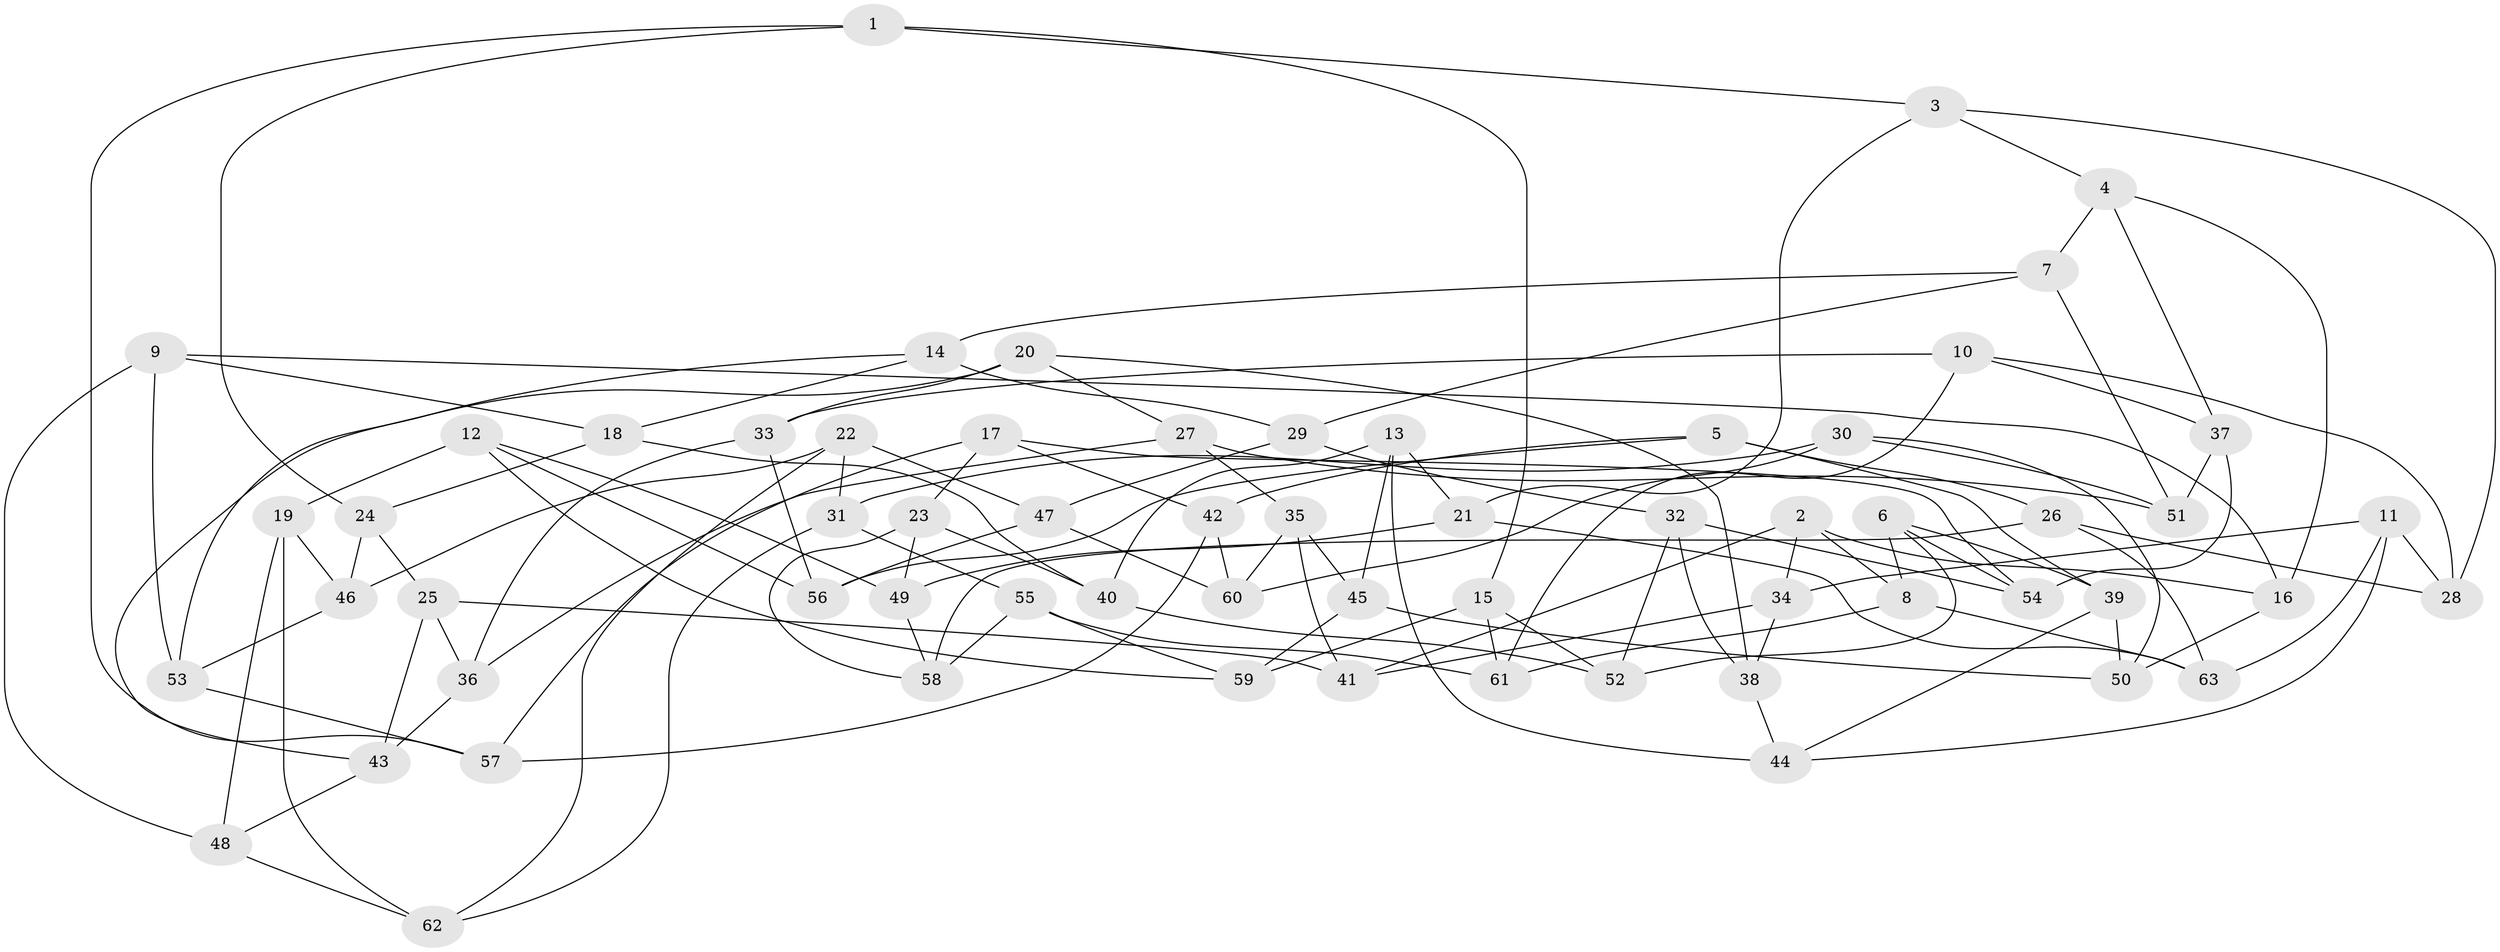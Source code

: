 // coarse degree distribution, {4: 0.7105263157894737, 10: 0.05263157894736842, 9: 0.05263157894736842, 7: 0.02631578947368421, 8: 0.05263157894736842, 2: 0.02631578947368421, 3: 0.07894736842105263}
// Generated by graph-tools (version 1.1) at 2025/53/03/04/25 22:53:42]
// undirected, 63 vertices, 126 edges
graph export_dot {
  node [color=gray90,style=filled];
  1;
  2;
  3;
  4;
  5;
  6;
  7;
  8;
  9;
  10;
  11;
  12;
  13;
  14;
  15;
  16;
  17;
  18;
  19;
  20;
  21;
  22;
  23;
  24;
  25;
  26;
  27;
  28;
  29;
  30;
  31;
  32;
  33;
  34;
  35;
  36;
  37;
  38;
  39;
  40;
  41;
  42;
  43;
  44;
  45;
  46;
  47;
  48;
  49;
  50;
  51;
  52;
  53;
  54;
  55;
  56;
  57;
  58;
  59;
  60;
  61;
  62;
  63;
  1 -- 15;
  1 -- 24;
  1 -- 3;
  1 -- 57;
  2 -- 41;
  2 -- 8;
  2 -- 34;
  2 -- 16;
  3 -- 28;
  3 -- 4;
  3 -- 21;
  4 -- 37;
  4 -- 7;
  4 -- 16;
  5 -- 42;
  5 -- 26;
  5 -- 56;
  5 -- 39;
  6 -- 8;
  6 -- 39;
  6 -- 54;
  6 -- 52;
  7 -- 51;
  7 -- 14;
  7 -- 29;
  8 -- 61;
  8 -- 63;
  9 -- 18;
  9 -- 48;
  9 -- 53;
  9 -- 16;
  10 -- 28;
  10 -- 37;
  10 -- 33;
  10 -- 61;
  11 -- 44;
  11 -- 34;
  11 -- 63;
  11 -- 28;
  12 -- 19;
  12 -- 59;
  12 -- 49;
  12 -- 56;
  13 -- 40;
  13 -- 21;
  13 -- 45;
  13 -- 44;
  14 -- 53;
  14 -- 29;
  14 -- 18;
  15 -- 52;
  15 -- 61;
  15 -- 59;
  16 -- 50;
  17 -- 54;
  17 -- 57;
  17 -- 23;
  17 -- 42;
  18 -- 24;
  18 -- 40;
  19 -- 62;
  19 -- 46;
  19 -- 48;
  20 -- 27;
  20 -- 33;
  20 -- 38;
  20 -- 43;
  21 -- 63;
  21 -- 49;
  22 -- 31;
  22 -- 47;
  22 -- 46;
  22 -- 62;
  23 -- 40;
  23 -- 49;
  23 -- 58;
  24 -- 25;
  24 -- 46;
  25 -- 43;
  25 -- 36;
  25 -- 41;
  26 -- 63;
  26 -- 28;
  26 -- 58;
  27 -- 51;
  27 -- 36;
  27 -- 35;
  29 -- 47;
  29 -- 32;
  30 -- 51;
  30 -- 60;
  30 -- 50;
  30 -- 31;
  31 -- 55;
  31 -- 62;
  32 -- 52;
  32 -- 54;
  32 -- 38;
  33 -- 56;
  33 -- 36;
  34 -- 38;
  34 -- 41;
  35 -- 41;
  35 -- 45;
  35 -- 60;
  36 -- 43;
  37 -- 51;
  37 -- 54;
  38 -- 44;
  39 -- 44;
  39 -- 50;
  40 -- 52;
  42 -- 60;
  42 -- 57;
  43 -- 48;
  45 -- 59;
  45 -- 50;
  46 -- 53;
  47 -- 60;
  47 -- 56;
  48 -- 62;
  49 -- 58;
  53 -- 57;
  55 -- 58;
  55 -- 59;
  55 -- 61;
}
